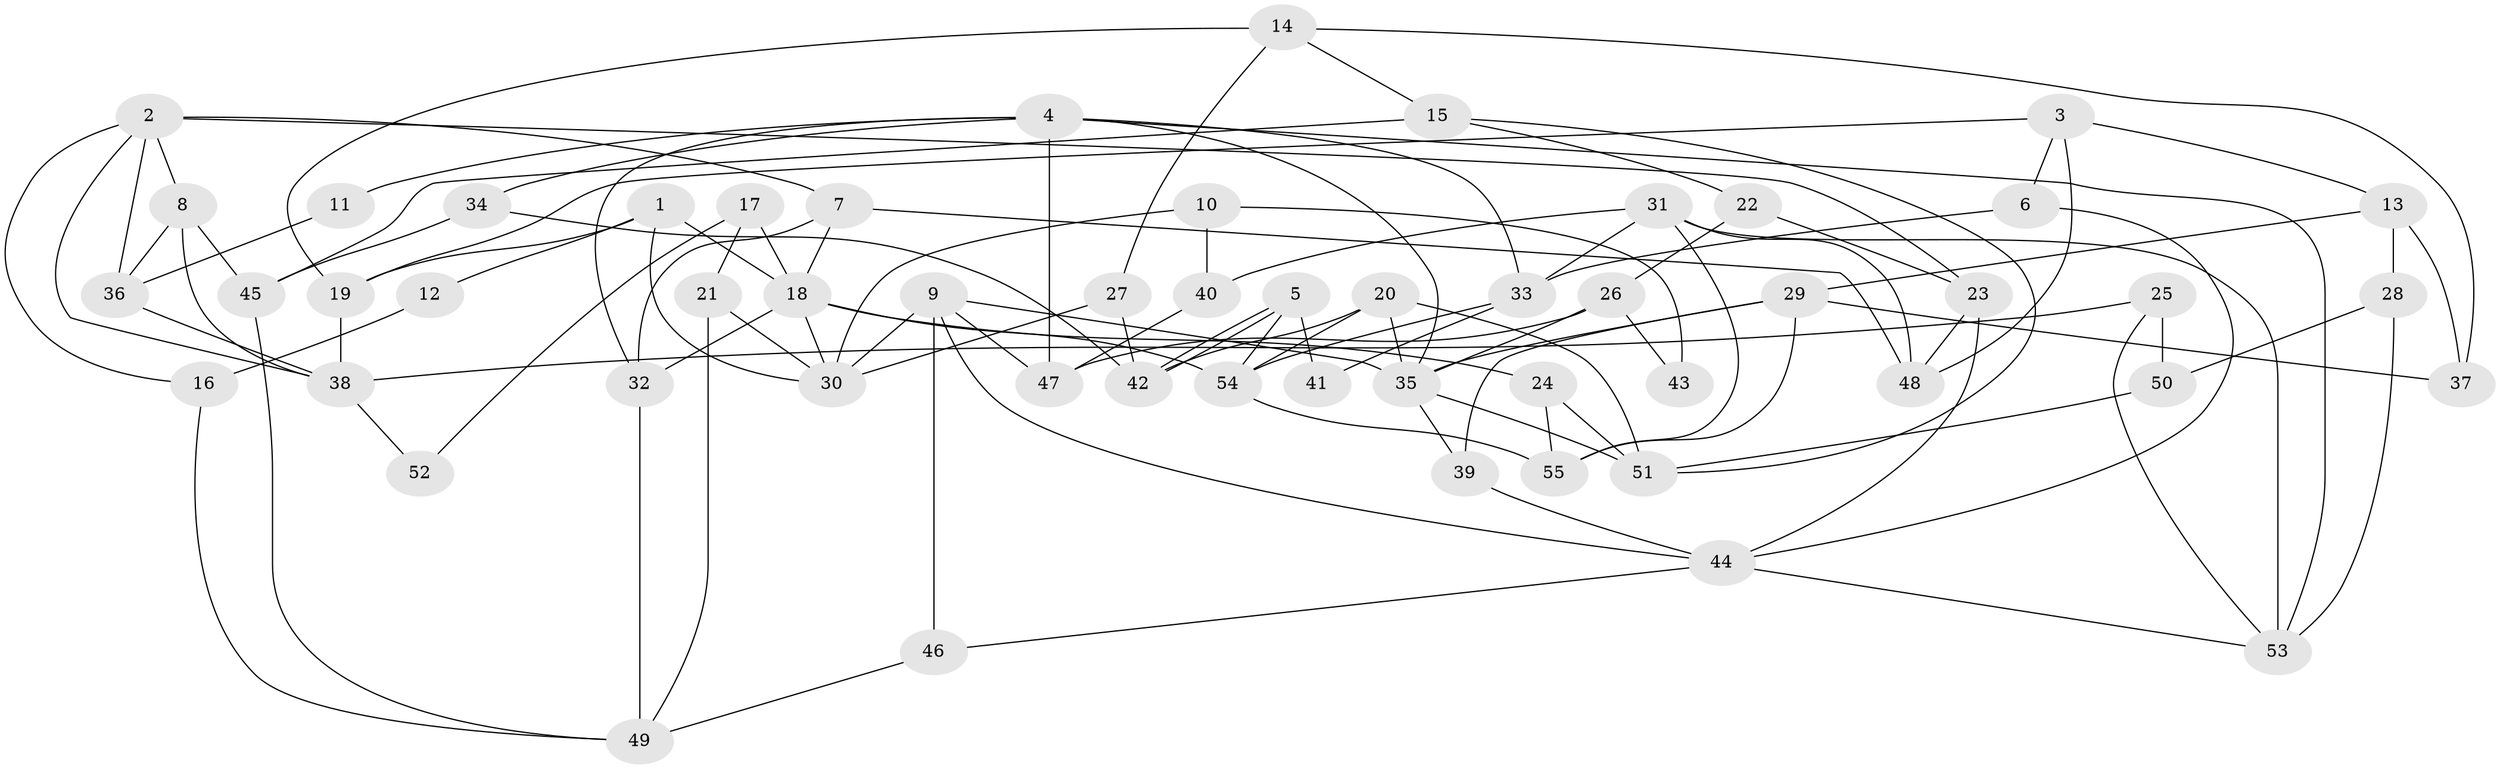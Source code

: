 // coarse degree distribution, {4: 0.17647058823529413, 7: 0.11764705882352941, 6: 0.17647058823529413, 10: 0.058823529411764705, 3: 0.20588235294117646, 5: 0.11764705882352941, 8: 0.029411764705882353, 9: 0.029411764705882353, 2: 0.08823529411764706}
// Generated by graph-tools (version 1.1) at 2025/23/03/03/25 07:23:58]
// undirected, 55 vertices, 110 edges
graph export_dot {
graph [start="1"]
  node [color=gray90,style=filled];
  1;
  2;
  3;
  4;
  5;
  6;
  7;
  8;
  9;
  10;
  11;
  12;
  13;
  14;
  15;
  16;
  17;
  18;
  19;
  20;
  21;
  22;
  23;
  24;
  25;
  26;
  27;
  28;
  29;
  30;
  31;
  32;
  33;
  34;
  35;
  36;
  37;
  38;
  39;
  40;
  41;
  42;
  43;
  44;
  45;
  46;
  47;
  48;
  49;
  50;
  51;
  52;
  53;
  54;
  55;
  1 -- 18;
  1 -- 19;
  1 -- 12;
  1 -- 30;
  2 -- 8;
  2 -- 23;
  2 -- 7;
  2 -- 16;
  2 -- 36;
  2 -- 38;
  3 -- 19;
  3 -- 48;
  3 -- 6;
  3 -- 13;
  4 -- 35;
  4 -- 32;
  4 -- 11;
  4 -- 33;
  4 -- 34;
  4 -- 47;
  4 -- 53;
  5 -- 42;
  5 -- 42;
  5 -- 54;
  5 -- 41;
  6 -- 33;
  6 -- 44;
  7 -- 48;
  7 -- 18;
  7 -- 32;
  8 -- 36;
  8 -- 45;
  8 -- 38;
  9 -- 30;
  9 -- 35;
  9 -- 44;
  9 -- 46;
  9 -- 47;
  10 -- 30;
  10 -- 40;
  10 -- 43;
  11 -- 36;
  12 -- 16;
  13 -- 29;
  13 -- 28;
  13 -- 37;
  14 -- 27;
  14 -- 37;
  14 -- 15;
  14 -- 19;
  15 -- 51;
  15 -- 22;
  15 -- 45;
  16 -- 49;
  17 -- 18;
  17 -- 21;
  17 -- 52;
  18 -- 32;
  18 -- 24;
  18 -- 30;
  18 -- 54;
  19 -- 38;
  20 -- 35;
  20 -- 54;
  20 -- 42;
  20 -- 51;
  21 -- 49;
  21 -- 30;
  22 -- 26;
  22 -- 23;
  23 -- 44;
  23 -- 48;
  24 -- 51;
  24 -- 55;
  25 -- 53;
  25 -- 38;
  25 -- 50;
  26 -- 47;
  26 -- 35;
  26 -- 43;
  27 -- 30;
  27 -- 42;
  28 -- 53;
  28 -- 50;
  29 -- 35;
  29 -- 55;
  29 -- 37;
  29 -- 39;
  31 -- 55;
  31 -- 53;
  31 -- 33;
  31 -- 40;
  31 -- 48;
  32 -- 49;
  33 -- 41;
  33 -- 54;
  34 -- 42;
  34 -- 45;
  35 -- 39;
  35 -- 51;
  36 -- 38;
  38 -- 52;
  39 -- 44;
  40 -- 47;
  44 -- 46;
  44 -- 53;
  45 -- 49;
  46 -- 49;
  50 -- 51;
  54 -- 55;
}
